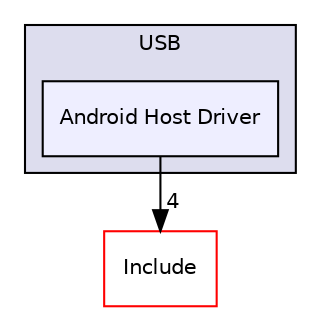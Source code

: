 digraph "C:/Users/mainuser/Desktop/School/SeniorProject/EthKitTCP/Microchip/USB/Android Host Driver" {
  compound=true
  node [ fontsize="10", fontname="Helvetica"];
  edge [ labelfontsize="10", labelfontname="Helvetica"];
  subgraph clusterdir_0a24c4421d9b613056fbe1b6b73d66fc {
    graph [ bgcolor="#ddddee", pencolor="black", label="USB" fontname="Helvetica", fontsize="10", URL="dir_0a24c4421d9b613056fbe1b6b73d66fc.html"]
  dir_cc28877d6b029524272b61a670ac29d6 [shape=box, label="Android Host Driver", style="filled", fillcolor="#eeeeff", pencolor="black", URL="dir_cc28877d6b029524272b61a670ac29d6.html"];
  }
  dir_7ce300d8a919a620616ec6bc64c02d37 [shape=box label="Include" fillcolor="white" style="filled" color="red" URL="dir_7ce300d8a919a620616ec6bc64c02d37.html"];
  dir_cc28877d6b029524272b61a670ac29d6->dir_7ce300d8a919a620616ec6bc64c02d37 [headlabel="4", labeldistance=1.5 headhref="dir_000077_000022.html"];
}
